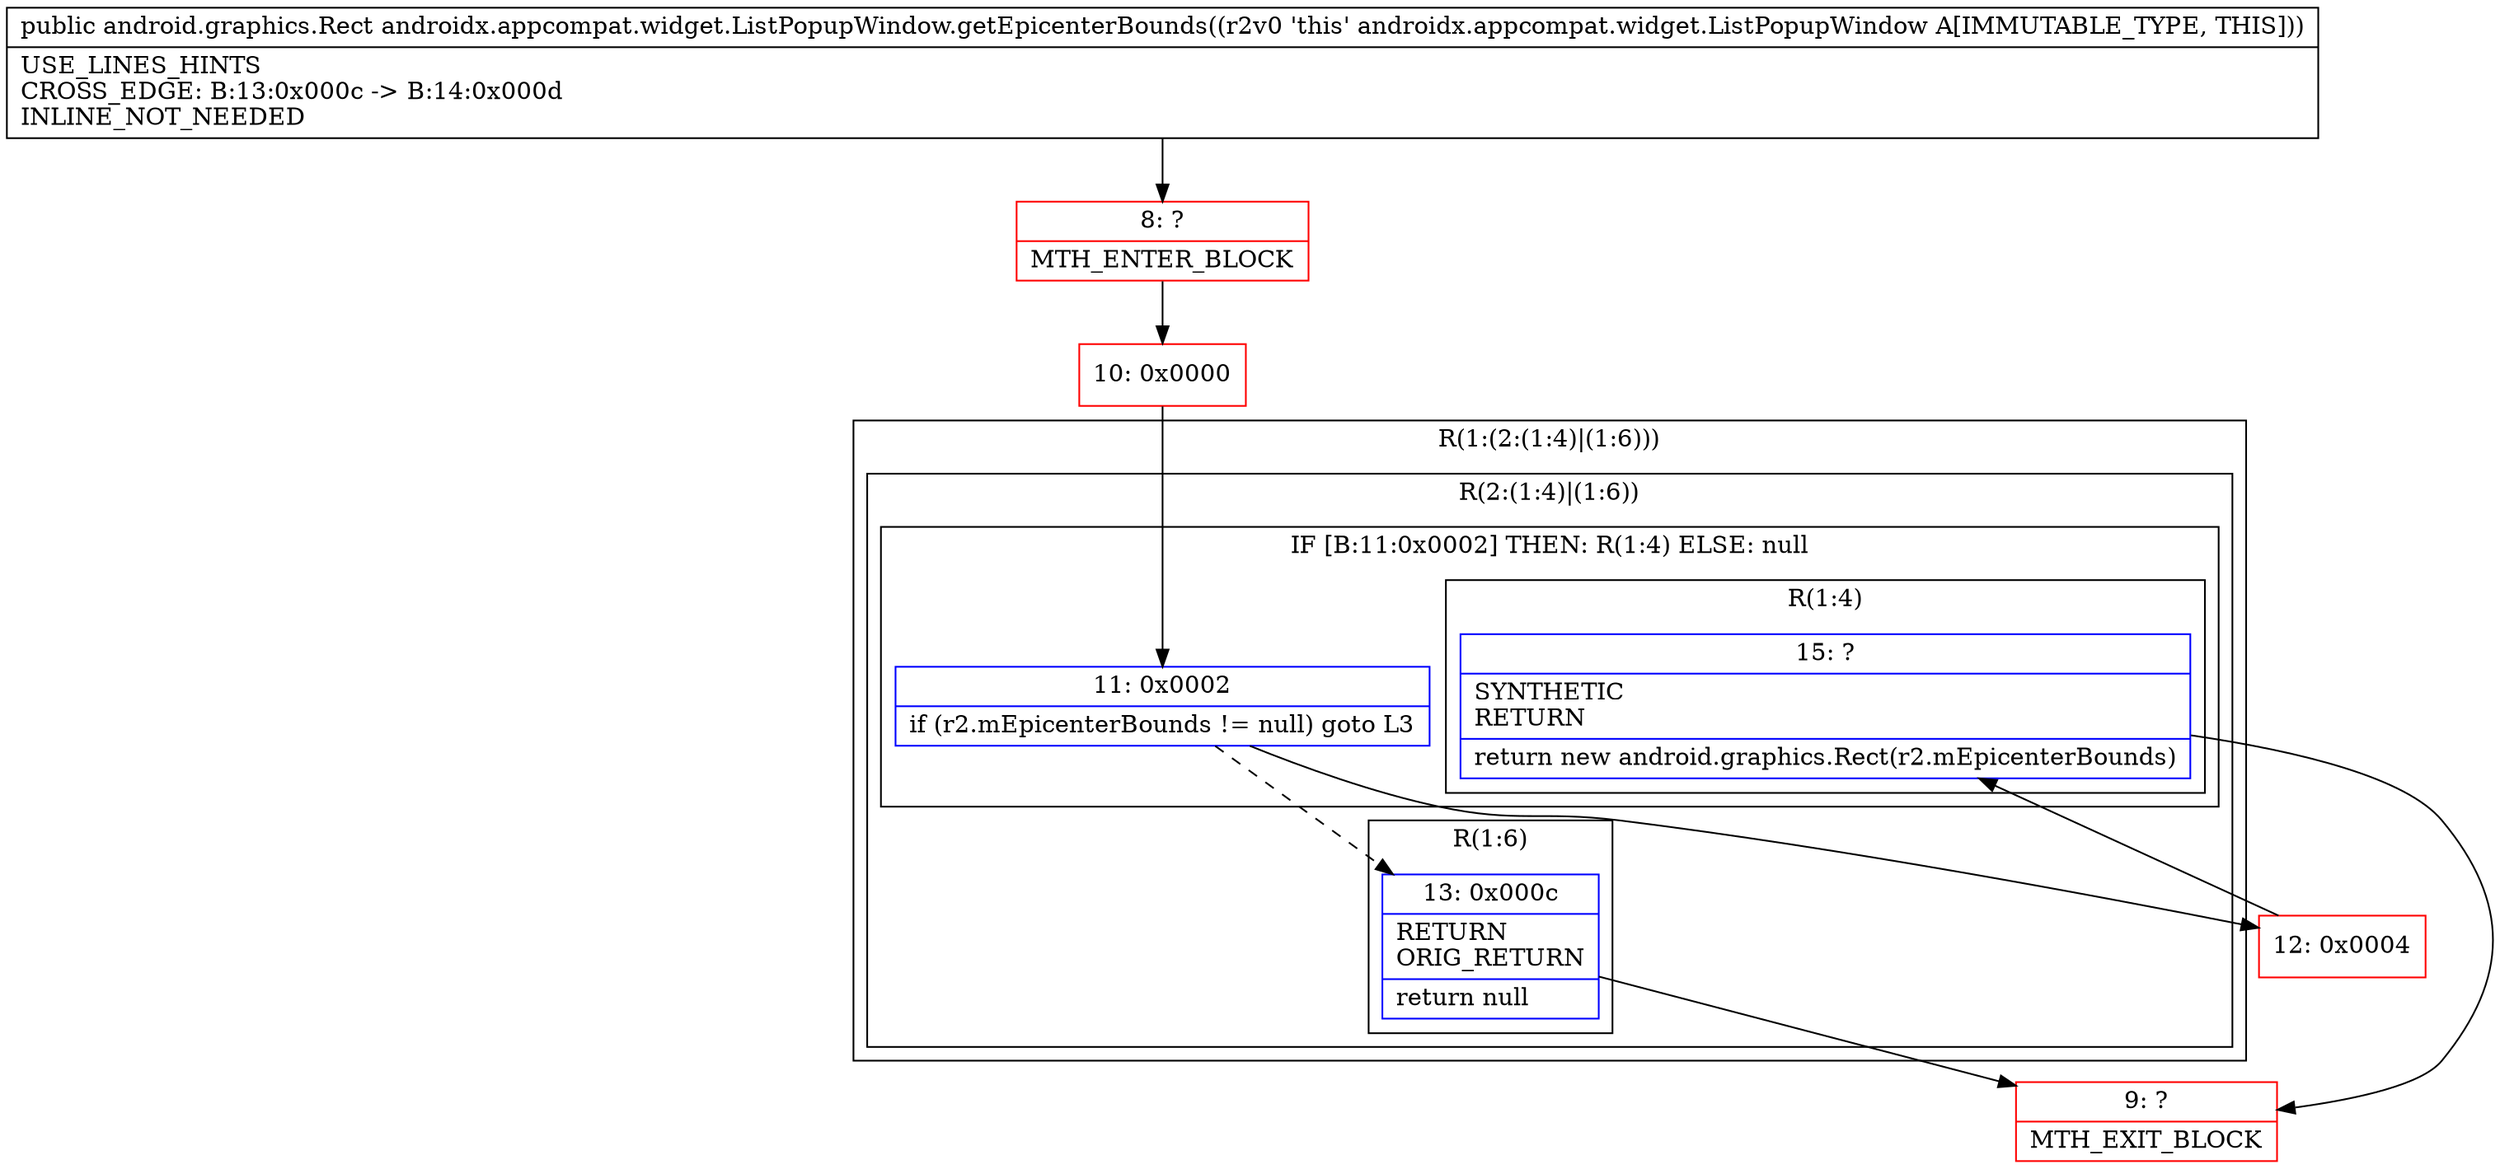digraph "CFG forandroidx.appcompat.widget.ListPopupWindow.getEpicenterBounds()Landroid\/graphics\/Rect;" {
subgraph cluster_Region_245905269 {
label = "R(1:(2:(1:4)|(1:6)))";
node [shape=record,color=blue];
subgraph cluster_Region_1606994489 {
label = "R(2:(1:4)|(1:6))";
node [shape=record,color=blue];
subgraph cluster_IfRegion_506271814 {
label = "IF [B:11:0x0002] THEN: R(1:4) ELSE: null";
node [shape=record,color=blue];
Node_11 [shape=record,label="{11\:\ 0x0002|if (r2.mEpicenterBounds != null) goto L3\l}"];
subgraph cluster_Region_941189786 {
label = "R(1:4)";
node [shape=record,color=blue];
Node_15 [shape=record,label="{15\:\ ?|SYNTHETIC\lRETURN\l|return new android.graphics.Rect(r2.mEpicenterBounds)\l}"];
}
}
subgraph cluster_Region_2001072499 {
label = "R(1:6)";
node [shape=record,color=blue];
Node_13 [shape=record,label="{13\:\ 0x000c|RETURN\lORIG_RETURN\l|return null\l}"];
}
}
}
Node_8 [shape=record,color=red,label="{8\:\ ?|MTH_ENTER_BLOCK\l}"];
Node_10 [shape=record,color=red,label="{10\:\ 0x0000}"];
Node_12 [shape=record,color=red,label="{12\:\ 0x0004}"];
Node_9 [shape=record,color=red,label="{9\:\ ?|MTH_EXIT_BLOCK\l}"];
MethodNode[shape=record,label="{public android.graphics.Rect androidx.appcompat.widget.ListPopupWindow.getEpicenterBounds((r2v0 'this' androidx.appcompat.widget.ListPopupWindow A[IMMUTABLE_TYPE, THIS]))  | USE_LINES_HINTS\lCROSS_EDGE: B:13:0x000c \-\> B:14:0x000d\lINLINE_NOT_NEEDED\l}"];
MethodNode -> Node_8;Node_11 -> Node_12;
Node_11 -> Node_13[style=dashed];
Node_15 -> Node_9;
Node_13 -> Node_9;
Node_8 -> Node_10;
Node_10 -> Node_11;
Node_12 -> Node_15;
}

